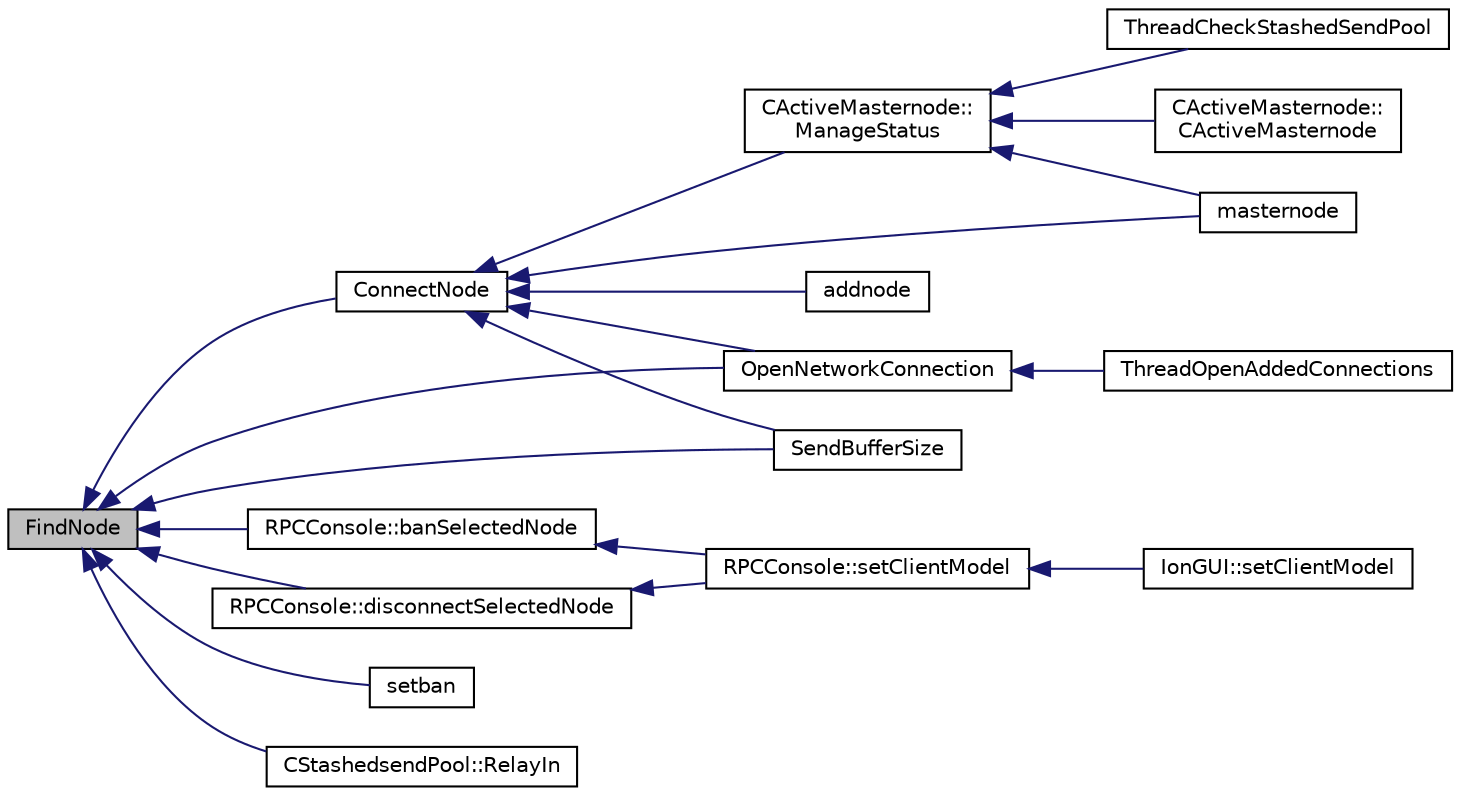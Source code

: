 digraph "FindNode"
{
  edge [fontname="Helvetica",fontsize="10",labelfontname="Helvetica",labelfontsize="10"];
  node [fontname="Helvetica",fontsize="10",shape=record];
  rankdir="LR";
  Node90 [label="FindNode",height=0.2,width=0.4,color="black", fillcolor="grey75", style="filled", fontcolor="black"];
  Node90 -> Node91 [dir="back",color="midnightblue",fontsize="10",style="solid",fontname="Helvetica"];
  Node91 [label="ConnectNode",height=0.2,width=0.4,color="black", fillcolor="white", style="filled",URL="$d7/d97/net_8h.html#ab2c1bd88322f3f689616e70be5b53ade"];
  Node91 -> Node92 [dir="back",color="midnightblue",fontsize="10",style="solid",fontname="Helvetica"];
  Node92 [label="CActiveMasternode::\lManageStatus",height=0.2,width=0.4,color="black", fillcolor="white", style="filled",URL="$d9/d29/class_c_active_masternode.html#a8004b3b2100da7dcfedbd1e959633e51"];
  Node92 -> Node93 [dir="back",color="midnightblue",fontsize="10",style="solid",fontname="Helvetica"];
  Node93 [label="CActiveMasternode::\lCActiveMasternode",height=0.2,width=0.4,color="black", fillcolor="white", style="filled",URL="$d9/d29/class_c_active_masternode.html#a7ffb946d1b2aad0054d3b3efce8c0543"];
  Node92 -> Node94 [dir="back",color="midnightblue",fontsize="10",style="solid",fontname="Helvetica"];
  Node94 [label="masternode",height=0.2,width=0.4,color="black", fillcolor="white", style="filled",URL="$d5/d6b/rpcstashedsend_8cpp.html#a30609e443aeb47c29ed0878d16b1b5e1"];
  Node92 -> Node95 [dir="back",color="midnightblue",fontsize="10",style="solid",fontname="Helvetica"];
  Node95 [label="ThreadCheckStashedSendPool",height=0.2,width=0.4,color="black", fillcolor="white", style="filled",URL="$d9/dbc/stashedsend_8h.html#ab583ddc86effded8432ea5387f77d883"];
  Node91 -> Node96 [dir="back",color="midnightblue",fontsize="10",style="solid",fontname="Helvetica"];
  Node96 [label="OpenNetworkConnection",height=0.2,width=0.4,color="black", fillcolor="white", style="filled",URL="$dd/d84/net_8cpp.html#aa19cb8e6cf23a990e585f2bbf9ece276"];
  Node96 -> Node97 [dir="back",color="midnightblue",fontsize="10",style="solid",fontname="Helvetica"];
  Node97 [label="ThreadOpenAddedConnections",height=0.2,width=0.4,color="black", fillcolor="white", style="filled",URL="$dd/d84/net_8cpp.html#a2d1ca95557ae336582b886a251e7fe94"];
  Node91 -> Node98 [dir="back",color="midnightblue",fontsize="10",style="solid",fontname="Helvetica"];
  Node98 [label="SendBufferSize",height=0.2,width=0.4,color="black", fillcolor="white", style="filled",URL="$d7/d97/net_8h.html#a13f289d6233bd32b78a38793f76bdccb"];
  Node91 -> Node99 [dir="back",color="midnightblue",fontsize="10",style="solid",fontname="Helvetica"];
  Node99 [label="addnode",height=0.2,width=0.4,color="black", fillcolor="white", style="filled",URL="$df/dab/rpcnet_8cpp.html#ab455bfd729ba34d3bb55b716e62405a3"];
  Node91 -> Node94 [dir="back",color="midnightblue",fontsize="10",style="solid",fontname="Helvetica"];
  Node90 -> Node96 [dir="back",color="midnightblue",fontsize="10",style="solid",fontname="Helvetica"];
  Node90 -> Node98 [dir="back",color="midnightblue",fontsize="10",style="solid",fontname="Helvetica"];
  Node90 -> Node100 [dir="back",color="midnightblue",fontsize="10",style="solid",fontname="Helvetica"];
  Node100 [label="RPCConsole::disconnectSelectedNode",height=0.2,width=0.4,color="black", fillcolor="white", style="filled",URL="$d7/de8/class_r_p_c_console.html#a697e3fab280ee0c9033eeff2f64ec742",tooltip="Disconnect a selected node on the Peers tab. "];
  Node100 -> Node101 [dir="back",color="midnightblue",fontsize="10",style="solid",fontname="Helvetica"];
  Node101 [label="RPCConsole::setClientModel",height=0.2,width=0.4,color="black", fillcolor="white", style="filled",URL="$d7/de8/class_r_p_c_console.html#a355349a33664a07628e9ca22a60f5fa7"];
  Node101 -> Node102 [dir="back",color="midnightblue",fontsize="10",style="solid",fontname="Helvetica"];
  Node102 [label="IonGUI::setClientModel",height=0.2,width=0.4,color="black", fillcolor="white", style="filled",URL="$dc/d0b/class_ion_g_u_i.html#aee0c583c834ce4f4c598c29db83b0680",tooltip="Set the client model. "];
  Node90 -> Node103 [dir="back",color="midnightblue",fontsize="10",style="solid",fontname="Helvetica"];
  Node103 [label="RPCConsole::banSelectedNode",height=0.2,width=0.4,color="black", fillcolor="white", style="filled",URL="$d7/de8/class_r_p_c_console.html#aacaf485583b6342c5e1877e7582f95c5",tooltip="Ban a selected node on the Peers tab. "];
  Node103 -> Node101 [dir="back",color="midnightblue",fontsize="10",style="solid",fontname="Helvetica"];
  Node90 -> Node104 [dir="back",color="midnightblue",fontsize="10",style="solid",fontname="Helvetica"];
  Node104 [label="setban",height=0.2,width=0.4,color="black", fillcolor="white", style="filled",URL="$df/dab/rpcnet_8cpp.html#a4691c5765507f04c86e42e8df1e5c047"];
  Node90 -> Node105 [dir="back",color="midnightblue",fontsize="10",style="solid",fontname="Helvetica"];
  Node105 [label="CStashedsendPool::RelayIn",height=0.2,width=0.4,color="black", fillcolor="white", style="filled",URL="$dd/d8a/class_c_stashedsend_pool.html#aebe6dcd903303539047d0ae907fe38f7"];
}
